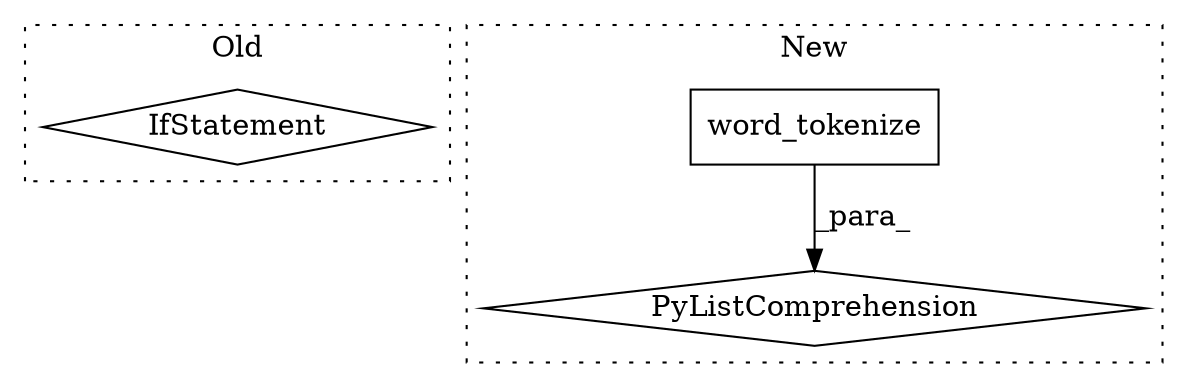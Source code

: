 digraph G {
subgraph cluster0 {
1 [label="IfStatement" a="25" s="1615" l="21" shape="diamond"];
label = "Old";
style="dotted";
}
subgraph cluster1 {
2 [label="word_tokenize" a="32" s="1563,1581" l="14,1" shape="box"];
3 [label="PyListComprehension" a="109" s="1558" l="198" shape="diamond"];
label = "New";
style="dotted";
}
2 -> 3 [label="_para_"];
}